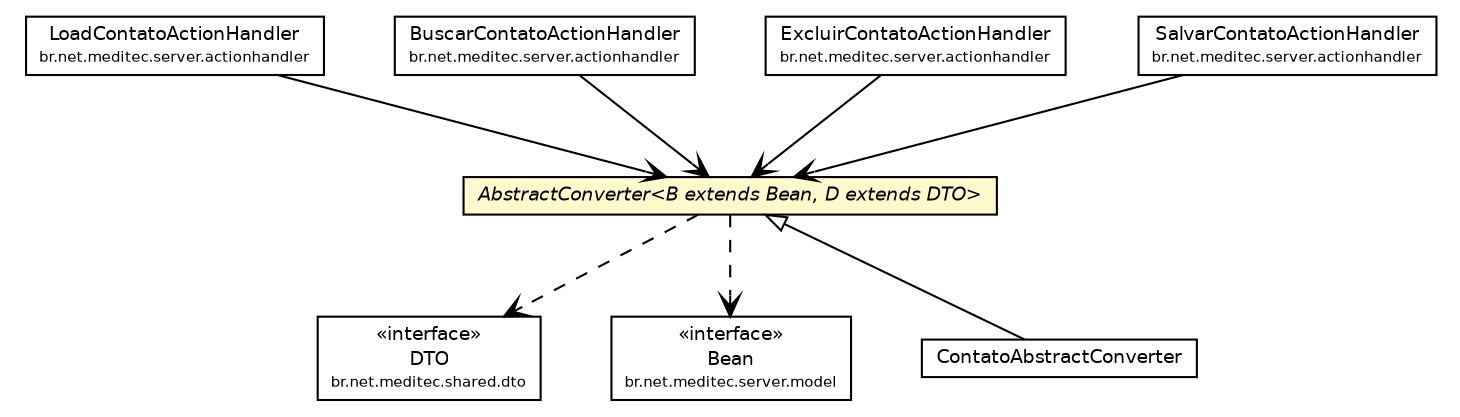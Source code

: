 #!/usr/local/bin/dot
#
# Class diagram 
# Generated by UmlGraph version 4.6 (http://www.spinellis.gr/sw/umlgraph)
#

digraph G {
	edge [fontname="Helvetica",fontsize=10,labelfontname="Helvetica",labelfontsize=10];
	node [fontname="Helvetica",fontsize=10,shape=plaintext];
	// br.net.meditec.shared.dto.DTO
	c6108 [label=<<table border="0" cellborder="1" cellspacing="0" cellpadding="2" port="p" href="../../shared/dto/DTO.html">
		<tr><td><table border="0" cellspacing="0" cellpadding="1">
			<tr><td> &laquo;interface&raquo; </td></tr>
			<tr><td> DTO </td></tr>
			<tr><td><font point-size="7.0"> br.net.meditec.shared.dto </font></td></tr>
		</table></td></tr>
		</table>>, fontname="Helvetica", fontcolor="black", fontsize=9.0];
	// br.net.meditec.server.model.Bean
	c6158 [label=<<table border="0" cellborder="1" cellspacing="0" cellpadding="2" port="p" href="../model/Bean.html">
		<tr><td><table border="0" cellspacing="0" cellpadding="1">
			<tr><td> &laquo;interface&raquo; </td></tr>
			<tr><td> Bean </td></tr>
			<tr><td><font point-size="7.0"> br.net.meditec.server.model </font></td></tr>
		</table></td></tr>
		</table>>, fontname="Helvetica", fontcolor="black", fontsize=9.0];
	// br.net.meditec.server.converter.ContatoAbstractConverter
	c6159 [label=<<table border="0" cellborder="1" cellspacing="0" cellpadding="2" port="p" href="./ContatoAbstractConverter.html">
		<tr><td><table border="0" cellspacing="0" cellpadding="1">
			<tr><td> ContatoAbstractConverter </td></tr>
		</table></td></tr>
		</table>>, fontname="Helvetica", fontcolor="black", fontsize=9.0];
	// br.net.meditec.server.converter.AbstractConverter<B extends br.net.meditec.server.model.Bean, D extends br.net.meditec.shared.dto.DTO>
	c6160 [label=<<table border="0" cellborder="1" cellspacing="0" cellpadding="2" port="p" bgcolor="lemonChiffon" href="./AbstractConverter.html">
		<tr><td><table border="0" cellspacing="0" cellpadding="1">
			<tr><td><font face="Helvetica-Oblique"> AbstractConverter&lt;B extends Bean, D extends DTO&gt; </font></td></tr>
		</table></td></tr>
		</table>>, fontname="Helvetica", fontcolor="black", fontsize=9.0];
	// br.net.meditec.server.actionhandler.LoadContatoActionHandler
	c6166 [label=<<table border="0" cellborder="1" cellspacing="0" cellpadding="2" port="p" href="../actionhandler/LoadContatoActionHandler.html">
		<tr><td><table border="0" cellspacing="0" cellpadding="1">
			<tr><td> LoadContatoActionHandler </td></tr>
			<tr><td><font point-size="7.0"> br.net.meditec.server.actionhandler </font></td></tr>
		</table></td></tr>
		</table>>, fontname="Helvetica", fontcolor="black", fontsize=9.0];
	// br.net.meditec.server.actionhandler.BuscarContatoActionHandler
	c6167 [label=<<table border="0" cellborder="1" cellspacing="0" cellpadding="2" port="p" href="../actionhandler/BuscarContatoActionHandler.html">
		<tr><td><table border="0" cellspacing="0" cellpadding="1">
			<tr><td> BuscarContatoActionHandler </td></tr>
			<tr><td><font point-size="7.0"> br.net.meditec.server.actionhandler </font></td></tr>
		</table></td></tr>
		</table>>, fontname="Helvetica", fontcolor="black", fontsize=9.0];
	// br.net.meditec.server.actionhandler.ExcluirContatoActionHandler
	c6168 [label=<<table border="0" cellborder="1" cellspacing="0" cellpadding="2" port="p" href="../actionhandler/ExcluirContatoActionHandler.html">
		<tr><td><table border="0" cellspacing="0" cellpadding="1">
			<tr><td> ExcluirContatoActionHandler </td></tr>
			<tr><td><font point-size="7.0"> br.net.meditec.server.actionhandler </font></td></tr>
		</table></td></tr>
		</table>>, fontname="Helvetica", fontcolor="black", fontsize=9.0];
	// br.net.meditec.server.actionhandler.SalvarContatoActionHandler
	c6169 [label=<<table border="0" cellborder="1" cellspacing="0" cellpadding="2" port="p" href="../actionhandler/SalvarContatoActionHandler.html">
		<tr><td><table border="0" cellspacing="0" cellpadding="1">
			<tr><td> SalvarContatoActionHandler </td></tr>
			<tr><td><font point-size="7.0"> br.net.meditec.server.actionhandler </font></td></tr>
		</table></td></tr>
		</table>>, fontname="Helvetica", fontcolor="black", fontsize=9.0];
	//br.net.meditec.server.converter.ContatoAbstractConverter extends br.net.meditec.server.converter.AbstractConverter<br.net.meditec.server.model.Contato, br.net.meditec.shared.dto.ContatoDTO>
	c6160:p -> c6159:p [dir=back,arrowtail=empty];
	// br.net.meditec.server.actionhandler.LoadContatoActionHandler NAVASSOC br.net.meditec.server.converter.AbstractConverter<B extends br.net.meditec.server.model.Bean, D extends br.net.meditec.shared.dto.DTO>
	c6166:p -> c6160:p [taillabel="", label="", headlabel="", fontname="Helvetica", fontcolor="black", fontsize=10.0, color="black", arrowhead=open];
	// br.net.meditec.server.actionhandler.BuscarContatoActionHandler NAVASSOC br.net.meditec.server.converter.AbstractConverter<B extends br.net.meditec.server.model.Bean, D extends br.net.meditec.shared.dto.DTO>
	c6167:p -> c6160:p [taillabel="", label="", headlabel="", fontname="Helvetica", fontcolor="black", fontsize=10.0, color="black", arrowhead=open];
	// br.net.meditec.server.actionhandler.ExcluirContatoActionHandler NAVASSOC br.net.meditec.server.converter.AbstractConverter<B extends br.net.meditec.server.model.Bean, D extends br.net.meditec.shared.dto.DTO>
	c6168:p -> c6160:p [taillabel="", label="", headlabel="", fontname="Helvetica", fontcolor="black", fontsize=10.0, color="black", arrowhead=open];
	// br.net.meditec.server.actionhandler.SalvarContatoActionHandler NAVASSOC br.net.meditec.server.converter.AbstractConverter<B extends br.net.meditec.server.model.Bean, D extends br.net.meditec.shared.dto.DTO>
	c6169:p -> c6160:p [taillabel="", label="", headlabel="", fontname="Helvetica", fontcolor="black", fontsize=10.0, color="black", arrowhead=open];
	// br.net.meditec.server.converter.AbstractConverter<B extends br.net.meditec.server.model.Bean, D extends br.net.meditec.shared.dto.DTO> DEPEND br.net.meditec.shared.dto.DTO
	c6160:p -> c6108:p [taillabel="", label="", headlabel="", fontname="Helvetica", fontcolor="black", fontsize=10.0, color="black", arrowhead=open, style=dashed];
	// br.net.meditec.server.converter.AbstractConverter<B extends br.net.meditec.server.model.Bean, D extends br.net.meditec.shared.dto.DTO> DEPEND br.net.meditec.server.model.Bean
	c6160:p -> c6158:p [taillabel="", label="", headlabel="", fontname="Helvetica", fontcolor="black", fontsize=10.0, color="black", arrowhead=open, style=dashed];
}


